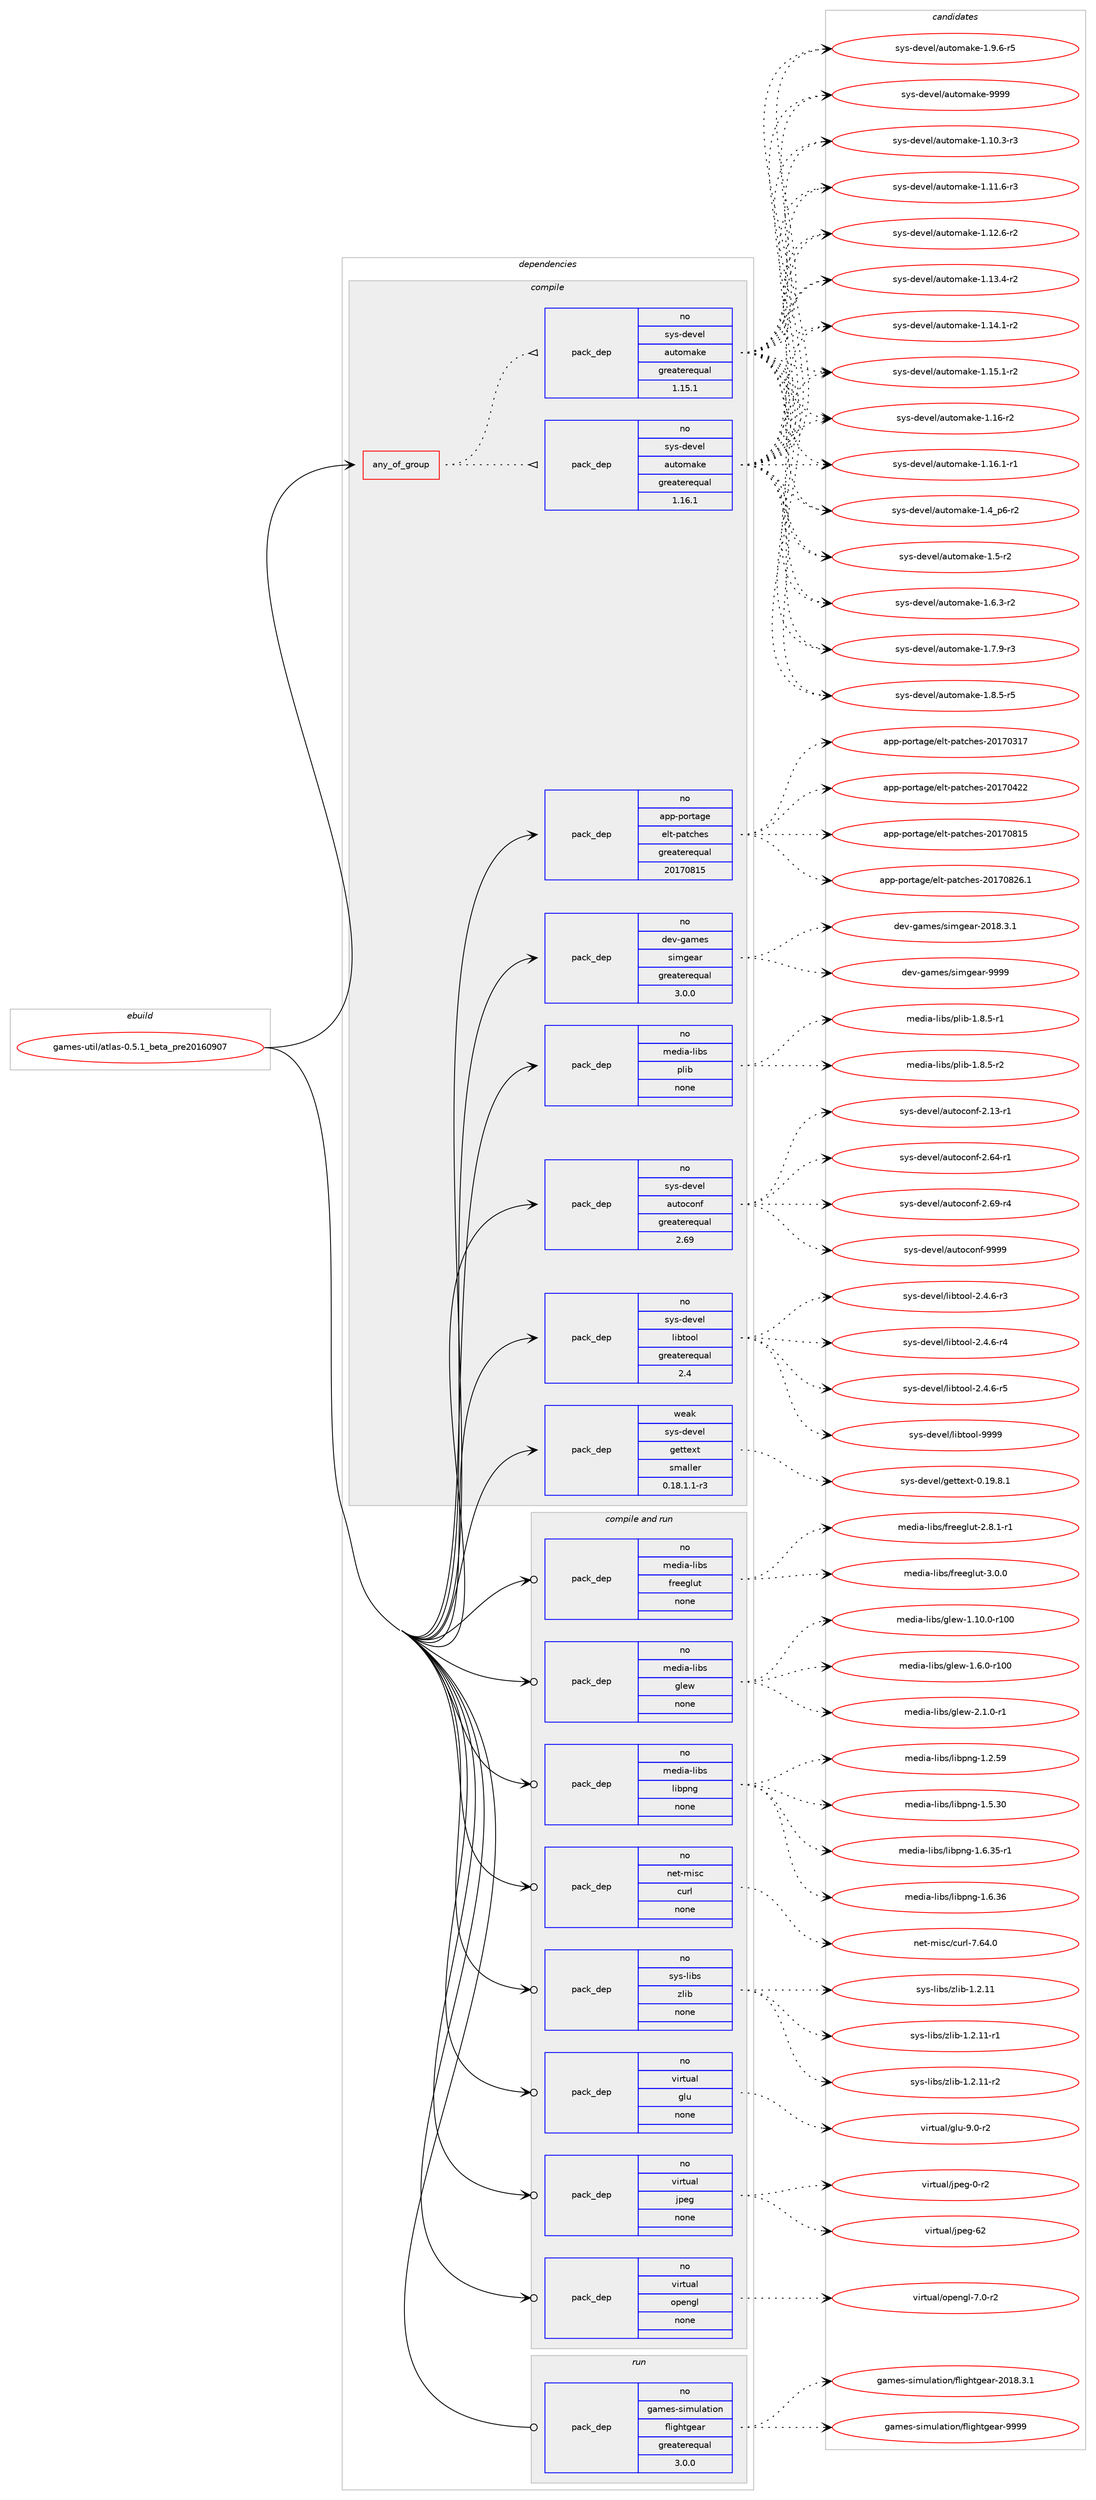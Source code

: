 digraph prolog {

# *************
# Graph options
# *************

newrank=true;
concentrate=true;
compound=true;
graph [rankdir=LR,fontname=Helvetica,fontsize=10,ranksep=1.5];#, ranksep=2.5, nodesep=0.2];
edge  [arrowhead=vee];
node  [fontname=Helvetica,fontsize=10];

# **********
# The ebuild
# **********

subgraph cluster_leftcol {
color=gray;
rank=same;
label=<<i>ebuild</i>>;
id [label="games-util/atlas-0.5.1_beta_pre20160907", color=red, width=4, href="../games-util/atlas-0.5.1_beta_pre20160907.svg"];
}

# ****************
# The dependencies
# ****************

subgraph cluster_midcol {
color=gray;
label=<<i>dependencies</i>>;
subgraph cluster_compile {
fillcolor="#eeeeee";
style=filled;
label=<<i>compile</i>>;
subgraph any23509 {
dependency1561954 [label=<<TABLE BORDER="0" CELLBORDER="1" CELLSPACING="0" CELLPADDING="4"><TR><TD CELLPADDING="10">any_of_group</TD></TR></TABLE>>, shape=none, color=red];subgraph pack1110573 {
dependency1561955 [label=<<TABLE BORDER="0" CELLBORDER="1" CELLSPACING="0" CELLPADDING="4" WIDTH="220"><TR><TD ROWSPAN="6" CELLPADDING="30">pack_dep</TD></TR><TR><TD WIDTH="110">no</TD></TR><TR><TD>sys-devel</TD></TR><TR><TD>automake</TD></TR><TR><TD>greaterequal</TD></TR><TR><TD>1.16.1</TD></TR></TABLE>>, shape=none, color=blue];
}
dependency1561954:e -> dependency1561955:w [weight=20,style="dotted",arrowhead="oinv"];
subgraph pack1110574 {
dependency1561956 [label=<<TABLE BORDER="0" CELLBORDER="1" CELLSPACING="0" CELLPADDING="4" WIDTH="220"><TR><TD ROWSPAN="6" CELLPADDING="30">pack_dep</TD></TR><TR><TD WIDTH="110">no</TD></TR><TR><TD>sys-devel</TD></TR><TR><TD>automake</TD></TR><TR><TD>greaterequal</TD></TR><TR><TD>1.15.1</TD></TR></TABLE>>, shape=none, color=blue];
}
dependency1561954:e -> dependency1561956:w [weight=20,style="dotted",arrowhead="oinv"];
}
id:e -> dependency1561954:w [weight=20,style="solid",arrowhead="vee"];
subgraph pack1110575 {
dependency1561957 [label=<<TABLE BORDER="0" CELLBORDER="1" CELLSPACING="0" CELLPADDING="4" WIDTH="220"><TR><TD ROWSPAN="6" CELLPADDING="30">pack_dep</TD></TR><TR><TD WIDTH="110">no</TD></TR><TR><TD>app-portage</TD></TR><TR><TD>elt-patches</TD></TR><TR><TD>greaterequal</TD></TR><TR><TD>20170815</TD></TR></TABLE>>, shape=none, color=blue];
}
id:e -> dependency1561957:w [weight=20,style="solid",arrowhead="vee"];
subgraph pack1110576 {
dependency1561958 [label=<<TABLE BORDER="0" CELLBORDER="1" CELLSPACING="0" CELLPADDING="4" WIDTH="220"><TR><TD ROWSPAN="6" CELLPADDING="30">pack_dep</TD></TR><TR><TD WIDTH="110">no</TD></TR><TR><TD>dev-games</TD></TR><TR><TD>simgear</TD></TR><TR><TD>greaterequal</TD></TR><TR><TD>3.0.0</TD></TR></TABLE>>, shape=none, color=blue];
}
id:e -> dependency1561958:w [weight=20,style="solid",arrowhead="vee"];
subgraph pack1110577 {
dependency1561959 [label=<<TABLE BORDER="0" CELLBORDER="1" CELLSPACING="0" CELLPADDING="4" WIDTH="220"><TR><TD ROWSPAN="6" CELLPADDING="30">pack_dep</TD></TR><TR><TD WIDTH="110">no</TD></TR><TR><TD>media-libs</TD></TR><TR><TD>plib</TD></TR><TR><TD>none</TD></TR><TR><TD></TD></TR></TABLE>>, shape=none, color=blue];
}
id:e -> dependency1561959:w [weight=20,style="solid",arrowhead="vee"];
subgraph pack1110578 {
dependency1561960 [label=<<TABLE BORDER="0" CELLBORDER="1" CELLSPACING="0" CELLPADDING="4" WIDTH="220"><TR><TD ROWSPAN="6" CELLPADDING="30">pack_dep</TD></TR><TR><TD WIDTH="110">no</TD></TR><TR><TD>sys-devel</TD></TR><TR><TD>autoconf</TD></TR><TR><TD>greaterequal</TD></TR><TR><TD>2.69</TD></TR></TABLE>>, shape=none, color=blue];
}
id:e -> dependency1561960:w [weight=20,style="solid",arrowhead="vee"];
subgraph pack1110579 {
dependency1561961 [label=<<TABLE BORDER="0" CELLBORDER="1" CELLSPACING="0" CELLPADDING="4" WIDTH="220"><TR><TD ROWSPAN="6" CELLPADDING="30">pack_dep</TD></TR><TR><TD WIDTH="110">no</TD></TR><TR><TD>sys-devel</TD></TR><TR><TD>libtool</TD></TR><TR><TD>greaterequal</TD></TR><TR><TD>2.4</TD></TR></TABLE>>, shape=none, color=blue];
}
id:e -> dependency1561961:w [weight=20,style="solid",arrowhead="vee"];
subgraph pack1110580 {
dependency1561962 [label=<<TABLE BORDER="0" CELLBORDER="1" CELLSPACING="0" CELLPADDING="4" WIDTH="220"><TR><TD ROWSPAN="6" CELLPADDING="30">pack_dep</TD></TR><TR><TD WIDTH="110">weak</TD></TR><TR><TD>sys-devel</TD></TR><TR><TD>gettext</TD></TR><TR><TD>smaller</TD></TR><TR><TD>0.18.1.1-r3</TD></TR></TABLE>>, shape=none, color=blue];
}
id:e -> dependency1561962:w [weight=20,style="solid",arrowhead="vee"];
}
subgraph cluster_compileandrun {
fillcolor="#eeeeee";
style=filled;
label=<<i>compile and run</i>>;
subgraph pack1110581 {
dependency1561963 [label=<<TABLE BORDER="0" CELLBORDER="1" CELLSPACING="0" CELLPADDING="4" WIDTH="220"><TR><TD ROWSPAN="6" CELLPADDING="30">pack_dep</TD></TR><TR><TD WIDTH="110">no</TD></TR><TR><TD>media-libs</TD></TR><TR><TD>freeglut</TD></TR><TR><TD>none</TD></TR><TR><TD></TD></TR></TABLE>>, shape=none, color=blue];
}
id:e -> dependency1561963:w [weight=20,style="solid",arrowhead="odotvee"];
subgraph pack1110582 {
dependency1561964 [label=<<TABLE BORDER="0" CELLBORDER="1" CELLSPACING="0" CELLPADDING="4" WIDTH="220"><TR><TD ROWSPAN="6" CELLPADDING="30">pack_dep</TD></TR><TR><TD WIDTH="110">no</TD></TR><TR><TD>media-libs</TD></TR><TR><TD>glew</TD></TR><TR><TD>none</TD></TR><TR><TD></TD></TR></TABLE>>, shape=none, color=blue];
}
id:e -> dependency1561964:w [weight=20,style="solid",arrowhead="odotvee"];
subgraph pack1110583 {
dependency1561965 [label=<<TABLE BORDER="0" CELLBORDER="1" CELLSPACING="0" CELLPADDING="4" WIDTH="220"><TR><TD ROWSPAN="6" CELLPADDING="30">pack_dep</TD></TR><TR><TD WIDTH="110">no</TD></TR><TR><TD>media-libs</TD></TR><TR><TD>libpng</TD></TR><TR><TD>none</TD></TR><TR><TD></TD></TR></TABLE>>, shape=none, color=blue];
}
id:e -> dependency1561965:w [weight=20,style="solid",arrowhead="odotvee"];
subgraph pack1110584 {
dependency1561966 [label=<<TABLE BORDER="0" CELLBORDER="1" CELLSPACING="0" CELLPADDING="4" WIDTH="220"><TR><TD ROWSPAN="6" CELLPADDING="30">pack_dep</TD></TR><TR><TD WIDTH="110">no</TD></TR><TR><TD>net-misc</TD></TR><TR><TD>curl</TD></TR><TR><TD>none</TD></TR><TR><TD></TD></TR></TABLE>>, shape=none, color=blue];
}
id:e -> dependency1561966:w [weight=20,style="solid",arrowhead="odotvee"];
subgraph pack1110585 {
dependency1561967 [label=<<TABLE BORDER="0" CELLBORDER="1" CELLSPACING="0" CELLPADDING="4" WIDTH="220"><TR><TD ROWSPAN="6" CELLPADDING="30">pack_dep</TD></TR><TR><TD WIDTH="110">no</TD></TR><TR><TD>sys-libs</TD></TR><TR><TD>zlib</TD></TR><TR><TD>none</TD></TR><TR><TD></TD></TR></TABLE>>, shape=none, color=blue];
}
id:e -> dependency1561967:w [weight=20,style="solid",arrowhead="odotvee"];
subgraph pack1110586 {
dependency1561968 [label=<<TABLE BORDER="0" CELLBORDER="1" CELLSPACING="0" CELLPADDING="4" WIDTH="220"><TR><TD ROWSPAN="6" CELLPADDING="30">pack_dep</TD></TR><TR><TD WIDTH="110">no</TD></TR><TR><TD>virtual</TD></TR><TR><TD>glu</TD></TR><TR><TD>none</TD></TR><TR><TD></TD></TR></TABLE>>, shape=none, color=blue];
}
id:e -> dependency1561968:w [weight=20,style="solid",arrowhead="odotvee"];
subgraph pack1110587 {
dependency1561969 [label=<<TABLE BORDER="0" CELLBORDER="1" CELLSPACING="0" CELLPADDING="4" WIDTH="220"><TR><TD ROWSPAN="6" CELLPADDING="30">pack_dep</TD></TR><TR><TD WIDTH="110">no</TD></TR><TR><TD>virtual</TD></TR><TR><TD>jpeg</TD></TR><TR><TD>none</TD></TR><TR><TD></TD></TR></TABLE>>, shape=none, color=blue];
}
id:e -> dependency1561969:w [weight=20,style="solid",arrowhead="odotvee"];
subgraph pack1110588 {
dependency1561970 [label=<<TABLE BORDER="0" CELLBORDER="1" CELLSPACING="0" CELLPADDING="4" WIDTH="220"><TR><TD ROWSPAN="6" CELLPADDING="30">pack_dep</TD></TR><TR><TD WIDTH="110">no</TD></TR><TR><TD>virtual</TD></TR><TR><TD>opengl</TD></TR><TR><TD>none</TD></TR><TR><TD></TD></TR></TABLE>>, shape=none, color=blue];
}
id:e -> dependency1561970:w [weight=20,style="solid",arrowhead="odotvee"];
}
subgraph cluster_run {
fillcolor="#eeeeee";
style=filled;
label=<<i>run</i>>;
subgraph pack1110589 {
dependency1561971 [label=<<TABLE BORDER="0" CELLBORDER="1" CELLSPACING="0" CELLPADDING="4" WIDTH="220"><TR><TD ROWSPAN="6" CELLPADDING="30">pack_dep</TD></TR><TR><TD WIDTH="110">no</TD></TR><TR><TD>games-simulation</TD></TR><TR><TD>flightgear</TD></TR><TR><TD>greaterequal</TD></TR><TR><TD>3.0.0</TD></TR></TABLE>>, shape=none, color=blue];
}
id:e -> dependency1561971:w [weight=20,style="solid",arrowhead="odot"];
}
}

# **************
# The candidates
# **************

subgraph cluster_choices {
rank=same;
color=gray;
label=<<i>candidates</i>>;

subgraph choice1110573 {
color=black;
nodesep=1;
choice11512111545100101118101108479711711611110997107101454946494846514511451 [label="sys-devel/automake-1.10.3-r3", color=red, width=4,href="../sys-devel/automake-1.10.3-r3.svg"];
choice11512111545100101118101108479711711611110997107101454946494946544511451 [label="sys-devel/automake-1.11.6-r3", color=red, width=4,href="../sys-devel/automake-1.11.6-r3.svg"];
choice11512111545100101118101108479711711611110997107101454946495046544511450 [label="sys-devel/automake-1.12.6-r2", color=red, width=4,href="../sys-devel/automake-1.12.6-r2.svg"];
choice11512111545100101118101108479711711611110997107101454946495146524511450 [label="sys-devel/automake-1.13.4-r2", color=red, width=4,href="../sys-devel/automake-1.13.4-r2.svg"];
choice11512111545100101118101108479711711611110997107101454946495246494511450 [label="sys-devel/automake-1.14.1-r2", color=red, width=4,href="../sys-devel/automake-1.14.1-r2.svg"];
choice11512111545100101118101108479711711611110997107101454946495346494511450 [label="sys-devel/automake-1.15.1-r2", color=red, width=4,href="../sys-devel/automake-1.15.1-r2.svg"];
choice1151211154510010111810110847971171161111099710710145494649544511450 [label="sys-devel/automake-1.16-r2", color=red, width=4,href="../sys-devel/automake-1.16-r2.svg"];
choice11512111545100101118101108479711711611110997107101454946495446494511449 [label="sys-devel/automake-1.16.1-r1", color=red, width=4,href="../sys-devel/automake-1.16.1-r1.svg"];
choice115121115451001011181011084797117116111109971071014549465295112544511450 [label="sys-devel/automake-1.4_p6-r2", color=red, width=4,href="../sys-devel/automake-1.4_p6-r2.svg"];
choice11512111545100101118101108479711711611110997107101454946534511450 [label="sys-devel/automake-1.5-r2", color=red, width=4,href="../sys-devel/automake-1.5-r2.svg"];
choice115121115451001011181011084797117116111109971071014549465446514511450 [label="sys-devel/automake-1.6.3-r2", color=red, width=4,href="../sys-devel/automake-1.6.3-r2.svg"];
choice115121115451001011181011084797117116111109971071014549465546574511451 [label="sys-devel/automake-1.7.9-r3", color=red, width=4,href="../sys-devel/automake-1.7.9-r3.svg"];
choice115121115451001011181011084797117116111109971071014549465646534511453 [label="sys-devel/automake-1.8.5-r5", color=red, width=4,href="../sys-devel/automake-1.8.5-r5.svg"];
choice115121115451001011181011084797117116111109971071014549465746544511453 [label="sys-devel/automake-1.9.6-r5", color=red, width=4,href="../sys-devel/automake-1.9.6-r5.svg"];
choice115121115451001011181011084797117116111109971071014557575757 [label="sys-devel/automake-9999", color=red, width=4,href="../sys-devel/automake-9999.svg"];
dependency1561955:e -> choice11512111545100101118101108479711711611110997107101454946494846514511451:w [style=dotted,weight="100"];
dependency1561955:e -> choice11512111545100101118101108479711711611110997107101454946494946544511451:w [style=dotted,weight="100"];
dependency1561955:e -> choice11512111545100101118101108479711711611110997107101454946495046544511450:w [style=dotted,weight="100"];
dependency1561955:e -> choice11512111545100101118101108479711711611110997107101454946495146524511450:w [style=dotted,weight="100"];
dependency1561955:e -> choice11512111545100101118101108479711711611110997107101454946495246494511450:w [style=dotted,weight="100"];
dependency1561955:e -> choice11512111545100101118101108479711711611110997107101454946495346494511450:w [style=dotted,weight="100"];
dependency1561955:e -> choice1151211154510010111810110847971171161111099710710145494649544511450:w [style=dotted,weight="100"];
dependency1561955:e -> choice11512111545100101118101108479711711611110997107101454946495446494511449:w [style=dotted,weight="100"];
dependency1561955:e -> choice115121115451001011181011084797117116111109971071014549465295112544511450:w [style=dotted,weight="100"];
dependency1561955:e -> choice11512111545100101118101108479711711611110997107101454946534511450:w [style=dotted,weight="100"];
dependency1561955:e -> choice115121115451001011181011084797117116111109971071014549465446514511450:w [style=dotted,weight="100"];
dependency1561955:e -> choice115121115451001011181011084797117116111109971071014549465546574511451:w [style=dotted,weight="100"];
dependency1561955:e -> choice115121115451001011181011084797117116111109971071014549465646534511453:w [style=dotted,weight="100"];
dependency1561955:e -> choice115121115451001011181011084797117116111109971071014549465746544511453:w [style=dotted,weight="100"];
dependency1561955:e -> choice115121115451001011181011084797117116111109971071014557575757:w [style=dotted,weight="100"];
}
subgraph choice1110574 {
color=black;
nodesep=1;
choice11512111545100101118101108479711711611110997107101454946494846514511451 [label="sys-devel/automake-1.10.3-r3", color=red, width=4,href="../sys-devel/automake-1.10.3-r3.svg"];
choice11512111545100101118101108479711711611110997107101454946494946544511451 [label="sys-devel/automake-1.11.6-r3", color=red, width=4,href="../sys-devel/automake-1.11.6-r3.svg"];
choice11512111545100101118101108479711711611110997107101454946495046544511450 [label="sys-devel/automake-1.12.6-r2", color=red, width=4,href="../sys-devel/automake-1.12.6-r2.svg"];
choice11512111545100101118101108479711711611110997107101454946495146524511450 [label="sys-devel/automake-1.13.4-r2", color=red, width=4,href="../sys-devel/automake-1.13.4-r2.svg"];
choice11512111545100101118101108479711711611110997107101454946495246494511450 [label="sys-devel/automake-1.14.1-r2", color=red, width=4,href="../sys-devel/automake-1.14.1-r2.svg"];
choice11512111545100101118101108479711711611110997107101454946495346494511450 [label="sys-devel/automake-1.15.1-r2", color=red, width=4,href="../sys-devel/automake-1.15.1-r2.svg"];
choice1151211154510010111810110847971171161111099710710145494649544511450 [label="sys-devel/automake-1.16-r2", color=red, width=4,href="../sys-devel/automake-1.16-r2.svg"];
choice11512111545100101118101108479711711611110997107101454946495446494511449 [label="sys-devel/automake-1.16.1-r1", color=red, width=4,href="../sys-devel/automake-1.16.1-r1.svg"];
choice115121115451001011181011084797117116111109971071014549465295112544511450 [label="sys-devel/automake-1.4_p6-r2", color=red, width=4,href="../sys-devel/automake-1.4_p6-r2.svg"];
choice11512111545100101118101108479711711611110997107101454946534511450 [label="sys-devel/automake-1.5-r2", color=red, width=4,href="../sys-devel/automake-1.5-r2.svg"];
choice115121115451001011181011084797117116111109971071014549465446514511450 [label="sys-devel/automake-1.6.3-r2", color=red, width=4,href="../sys-devel/automake-1.6.3-r2.svg"];
choice115121115451001011181011084797117116111109971071014549465546574511451 [label="sys-devel/automake-1.7.9-r3", color=red, width=4,href="../sys-devel/automake-1.7.9-r3.svg"];
choice115121115451001011181011084797117116111109971071014549465646534511453 [label="sys-devel/automake-1.8.5-r5", color=red, width=4,href="../sys-devel/automake-1.8.5-r5.svg"];
choice115121115451001011181011084797117116111109971071014549465746544511453 [label="sys-devel/automake-1.9.6-r5", color=red, width=4,href="../sys-devel/automake-1.9.6-r5.svg"];
choice115121115451001011181011084797117116111109971071014557575757 [label="sys-devel/automake-9999", color=red, width=4,href="../sys-devel/automake-9999.svg"];
dependency1561956:e -> choice11512111545100101118101108479711711611110997107101454946494846514511451:w [style=dotted,weight="100"];
dependency1561956:e -> choice11512111545100101118101108479711711611110997107101454946494946544511451:w [style=dotted,weight="100"];
dependency1561956:e -> choice11512111545100101118101108479711711611110997107101454946495046544511450:w [style=dotted,weight="100"];
dependency1561956:e -> choice11512111545100101118101108479711711611110997107101454946495146524511450:w [style=dotted,weight="100"];
dependency1561956:e -> choice11512111545100101118101108479711711611110997107101454946495246494511450:w [style=dotted,weight="100"];
dependency1561956:e -> choice11512111545100101118101108479711711611110997107101454946495346494511450:w [style=dotted,weight="100"];
dependency1561956:e -> choice1151211154510010111810110847971171161111099710710145494649544511450:w [style=dotted,weight="100"];
dependency1561956:e -> choice11512111545100101118101108479711711611110997107101454946495446494511449:w [style=dotted,weight="100"];
dependency1561956:e -> choice115121115451001011181011084797117116111109971071014549465295112544511450:w [style=dotted,weight="100"];
dependency1561956:e -> choice11512111545100101118101108479711711611110997107101454946534511450:w [style=dotted,weight="100"];
dependency1561956:e -> choice115121115451001011181011084797117116111109971071014549465446514511450:w [style=dotted,weight="100"];
dependency1561956:e -> choice115121115451001011181011084797117116111109971071014549465546574511451:w [style=dotted,weight="100"];
dependency1561956:e -> choice115121115451001011181011084797117116111109971071014549465646534511453:w [style=dotted,weight="100"];
dependency1561956:e -> choice115121115451001011181011084797117116111109971071014549465746544511453:w [style=dotted,weight="100"];
dependency1561956:e -> choice115121115451001011181011084797117116111109971071014557575757:w [style=dotted,weight="100"];
}
subgraph choice1110575 {
color=black;
nodesep=1;
choice97112112451121111141169710310147101108116451129711699104101115455048495548514955 [label="app-portage/elt-patches-20170317", color=red, width=4,href="../app-portage/elt-patches-20170317.svg"];
choice97112112451121111141169710310147101108116451129711699104101115455048495548525050 [label="app-portage/elt-patches-20170422", color=red, width=4,href="../app-portage/elt-patches-20170422.svg"];
choice97112112451121111141169710310147101108116451129711699104101115455048495548564953 [label="app-portage/elt-patches-20170815", color=red, width=4,href="../app-portage/elt-patches-20170815.svg"];
choice971121124511211111411697103101471011081164511297116991041011154550484955485650544649 [label="app-portage/elt-patches-20170826.1", color=red, width=4,href="../app-portage/elt-patches-20170826.1.svg"];
dependency1561957:e -> choice97112112451121111141169710310147101108116451129711699104101115455048495548514955:w [style=dotted,weight="100"];
dependency1561957:e -> choice97112112451121111141169710310147101108116451129711699104101115455048495548525050:w [style=dotted,weight="100"];
dependency1561957:e -> choice97112112451121111141169710310147101108116451129711699104101115455048495548564953:w [style=dotted,weight="100"];
dependency1561957:e -> choice971121124511211111411697103101471011081164511297116991041011154550484955485650544649:w [style=dotted,weight="100"];
}
subgraph choice1110576 {
color=black;
nodesep=1;
choice10010111845103971091011154711510510910310197114455048495646514649 [label="dev-games/simgear-2018.3.1", color=red, width=4,href="../dev-games/simgear-2018.3.1.svg"];
choice100101118451039710910111547115105109103101971144557575757 [label="dev-games/simgear-9999", color=red, width=4,href="../dev-games/simgear-9999.svg"];
dependency1561958:e -> choice10010111845103971091011154711510510910310197114455048495646514649:w [style=dotted,weight="100"];
dependency1561958:e -> choice100101118451039710910111547115105109103101971144557575757:w [style=dotted,weight="100"];
}
subgraph choice1110577 {
color=black;
nodesep=1;
choice10910110010597451081059811547112108105984549465646534511449 [label="media-libs/plib-1.8.5-r1", color=red, width=4,href="../media-libs/plib-1.8.5-r1.svg"];
choice10910110010597451081059811547112108105984549465646534511450 [label="media-libs/plib-1.8.5-r2", color=red, width=4,href="../media-libs/plib-1.8.5-r2.svg"];
dependency1561959:e -> choice10910110010597451081059811547112108105984549465646534511449:w [style=dotted,weight="100"];
dependency1561959:e -> choice10910110010597451081059811547112108105984549465646534511450:w [style=dotted,weight="100"];
}
subgraph choice1110578 {
color=black;
nodesep=1;
choice1151211154510010111810110847971171161119911111010245504649514511449 [label="sys-devel/autoconf-2.13-r1", color=red, width=4,href="../sys-devel/autoconf-2.13-r1.svg"];
choice1151211154510010111810110847971171161119911111010245504654524511449 [label="sys-devel/autoconf-2.64-r1", color=red, width=4,href="../sys-devel/autoconf-2.64-r1.svg"];
choice1151211154510010111810110847971171161119911111010245504654574511452 [label="sys-devel/autoconf-2.69-r4", color=red, width=4,href="../sys-devel/autoconf-2.69-r4.svg"];
choice115121115451001011181011084797117116111991111101024557575757 [label="sys-devel/autoconf-9999", color=red, width=4,href="../sys-devel/autoconf-9999.svg"];
dependency1561960:e -> choice1151211154510010111810110847971171161119911111010245504649514511449:w [style=dotted,weight="100"];
dependency1561960:e -> choice1151211154510010111810110847971171161119911111010245504654524511449:w [style=dotted,weight="100"];
dependency1561960:e -> choice1151211154510010111810110847971171161119911111010245504654574511452:w [style=dotted,weight="100"];
dependency1561960:e -> choice115121115451001011181011084797117116111991111101024557575757:w [style=dotted,weight="100"];
}
subgraph choice1110579 {
color=black;
nodesep=1;
choice1151211154510010111810110847108105981161111111084550465246544511451 [label="sys-devel/libtool-2.4.6-r3", color=red, width=4,href="../sys-devel/libtool-2.4.6-r3.svg"];
choice1151211154510010111810110847108105981161111111084550465246544511452 [label="sys-devel/libtool-2.4.6-r4", color=red, width=4,href="../sys-devel/libtool-2.4.6-r4.svg"];
choice1151211154510010111810110847108105981161111111084550465246544511453 [label="sys-devel/libtool-2.4.6-r5", color=red, width=4,href="../sys-devel/libtool-2.4.6-r5.svg"];
choice1151211154510010111810110847108105981161111111084557575757 [label="sys-devel/libtool-9999", color=red, width=4,href="../sys-devel/libtool-9999.svg"];
dependency1561961:e -> choice1151211154510010111810110847108105981161111111084550465246544511451:w [style=dotted,weight="100"];
dependency1561961:e -> choice1151211154510010111810110847108105981161111111084550465246544511452:w [style=dotted,weight="100"];
dependency1561961:e -> choice1151211154510010111810110847108105981161111111084550465246544511453:w [style=dotted,weight="100"];
dependency1561961:e -> choice1151211154510010111810110847108105981161111111084557575757:w [style=dotted,weight="100"];
}
subgraph choice1110580 {
color=black;
nodesep=1;
choice1151211154510010111810110847103101116116101120116454846495746564649 [label="sys-devel/gettext-0.19.8.1", color=red, width=4,href="../sys-devel/gettext-0.19.8.1.svg"];
dependency1561962:e -> choice1151211154510010111810110847103101116116101120116454846495746564649:w [style=dotted,weight="100"];
}
subgraph choice1110581 {
color=black;
nodesep=1;
choice109101100105974510810598115471021141011011031081171164550465646494511449 [label="media-libs/freeglut-2.8.1-r1", color=red, width=4,href="../media-libs/freeglut-2.8.1-r1.svg"];
choice10910110010597451081059811547102114101101103108117116455146484648 [label="media-libs/freeglut-3.0.0", color=red, width=4,href="../media-libs/freeglut-3.0.0.svg"];
dependency1561963:e -> choice109101100105974510810598115471021141011011031081171164550465646494511449:w [style=dotted,weight="100"];
dependency1561963:e -> choice10910110010597451081059811547102114101101103108117116455146484648:w [style=dotted,weight="100"];
}
subgraph choice1110582 {
color=black;
nodesep=1;
choice109101100105974510810598115471031081011194549464948464845114494848 [label="media-libs/glew-1.10.0-r100", color=red, width=4,href="../media-libs/glew-1.10.0-r100.svg"];
choice1091011001059745108105981154710310810111945494654464845114494848 [label="media-libs/glew-1.6.0-r100", color=red, width=4,href="../media-libs/glew-1.6.0-r100.svg"];
choice109101100105974510810598115471031081011194550464946484511449 [label="media-libs/glew-2.1.0-r1", color=red, width=4,href="../media-libs/glew-2.1.0-r1.svg"];
dependency1561964:e -> choice109101100105974510810598115471031081011194549464948464845114494848:w [style=dotted,weight="100"];
dependency1561964:e -> choice1091011001059745108105981154710310810111945494654464845114494848:w [style=dotted,weight="100"];
dependency1561964:e -> choice109101100105974510810598115471031081011194550464946484511449:w [style=dotted,weight="100"];
}
subgraph choice1110583 {
color=black;
nodesep=1;
choice109101100105974510810598115471081059811211010345494650465357 [label="media-libs/libpng-1.2.59", color=red, width=4,href="../media-libs/libpng-1.2.59.svg"];
choice109101100105974510810598115471081059811211010345494653465148 [label="media-libs/libpng-1.5.30", color=red, width=4,href="../media-libs/libpng-1.5.30.svg"];
choice1091011001059745108105981154710810598112110103454946544651534511449 [label="media-libs/libpng-1.6.35-r1", color=red, width=4,href="../media-libs/libpng-1.6.35-r1.svg"];
choice109101100105974510810598115471081059811211010345494654465154 [label="media-libs/libpng-1.6.36", color=red, width=4,href="../media-libs/libpng-1.6.36.svg"];
dependency1561965:e -> choice109101100105974510810598115471081059811211010345494650465357:w [style=dotted,weight="100"];
dependency1561965:e -> choice109101100105974510810598115471081059811211010345494653465148:w [style=dotted,weight="100"];
dependency1561965:e -> choice1091011001059745108105981154710810598112110103454946544651534511449:w [style=dotted,weight="100"];
dependency1561965:e -> choice109101100105974510810598115471081059811211010345494654465154:w [style=dotted,weight="100"];
}
subgraph choice1110584 {
color=black;
nodesep=1;
choice1101011164510910511599479911711410845554654524648 [label="net-misc/curl-7.64.0", color=red, width=4,href="../net-misc/curl-7.64.0.svg"];
dependency1561966:e -> choice1101011164510910511599479911711410845554654524648:w [style=dotted,weight="100"];
}
subgraph choice1110585 {
color=black;
nodesep=1;
choice1151211154510810598115471221081059845494650464949 [label="sys-libs/zlib-1.2.11", color=red, width=4,href="../sys-libs/zlib-1.2.11.svg"];
choice11512111545108105981154712210810598454946504649494511449 [label="sys-libs/zlib-1.2.11-r1", color=red, width=4,href="../sys-libs/zlib-1.2.11-r1.svg"];
choice11512111545108105981154712210810598454946504649494511450 [label="sys-libs/zlib-1.2.11-r2", color=red, width=4,href="../sys-libs/zlib-1.2.11-r2.svg"];
dependency1561967:e -> choice1151211154510810598115471221081059845494650464949:w [style=dotted,weight="100"];
dependency1561967:e -> choice11512111545108105981154712210810598454946504649494511449:w [style=dotted,weight="100"];
dependency1561967:e -> choice11512111545108105981154712210810598454946504649494511450:w [style=dotted,weight="100"];
}
subgraph choice1110586 {
color=black;
nodesep=1;
choice1181051141161179710847103108117455746484511450 [label="virtual/glu-9.0-r2", color=red, width=4,href="../virtual/glu-9.0-r2.svg"];
dependency1561968:e -> choice1181051141161179710847103108117455746484511450:w [style=dotted,weight="100"];
}
subgraph choice1110587 {
color=black;
nodesep=1;
choice118105114116117971084710611210110345484511450 [label="virtual/jpeg-0-r2", color=red, width=4,href="../virtual/jpeg-0-r2.svg"];
choice1181051141161179710847106112101103455450 [label="virtual/jpeg-62", color=red, width=4,href="../virtual/jpeg-62.svg"];
dependency1561969:e -> choice118105114116117971084710611210110345484511450:w [style=dotted,weight="100"];
dependency1561969:e -> choice1181051141161179710847106112101103455450:w [style=dotted,weight="100"];
}
subgraph choice1110588 {
color=black;
nodesep=1;
choice1181051141161179710847111112101110103108455546484511450 [label="virtual/opengl-7.0-r2", color=red, width=4,href="../virtual/opengl-7.0-r2.svg"];
dependency1561970:e -> choice1181051141161179710847111112101110103108455546484511450:w [style=dotted,weight="100"];
}
subgraph choice1110589 {
color=black;
nodesep=1;
choice1039710910111545115105109117108971161051111104710210810510310411610310197114455048495646514649 [label="games-simulation/flightgear-2018.3.1", color=red, width=4,href="../games-simulation/flightgear-2018.3.1.svg"];
choice10397109101115451151051091171089711610511111047102108105103104116103101971144557575757 [label="games-simulation/flightgear-9999", color=red, width=4,href="../games-simulation/flightgear-9999.svg"];
dependency1561971:e -> choice1039710910111545115105109117108971161051111104710210810510310411610310197114455048495646514649:w [style=dotted,weight="100"];
dependency1561971:e -> choice10397109101115451151051091171089711610511111047102108105103104116103101971144557575757:w [style=dotted,weight="100"];
}
}

}
